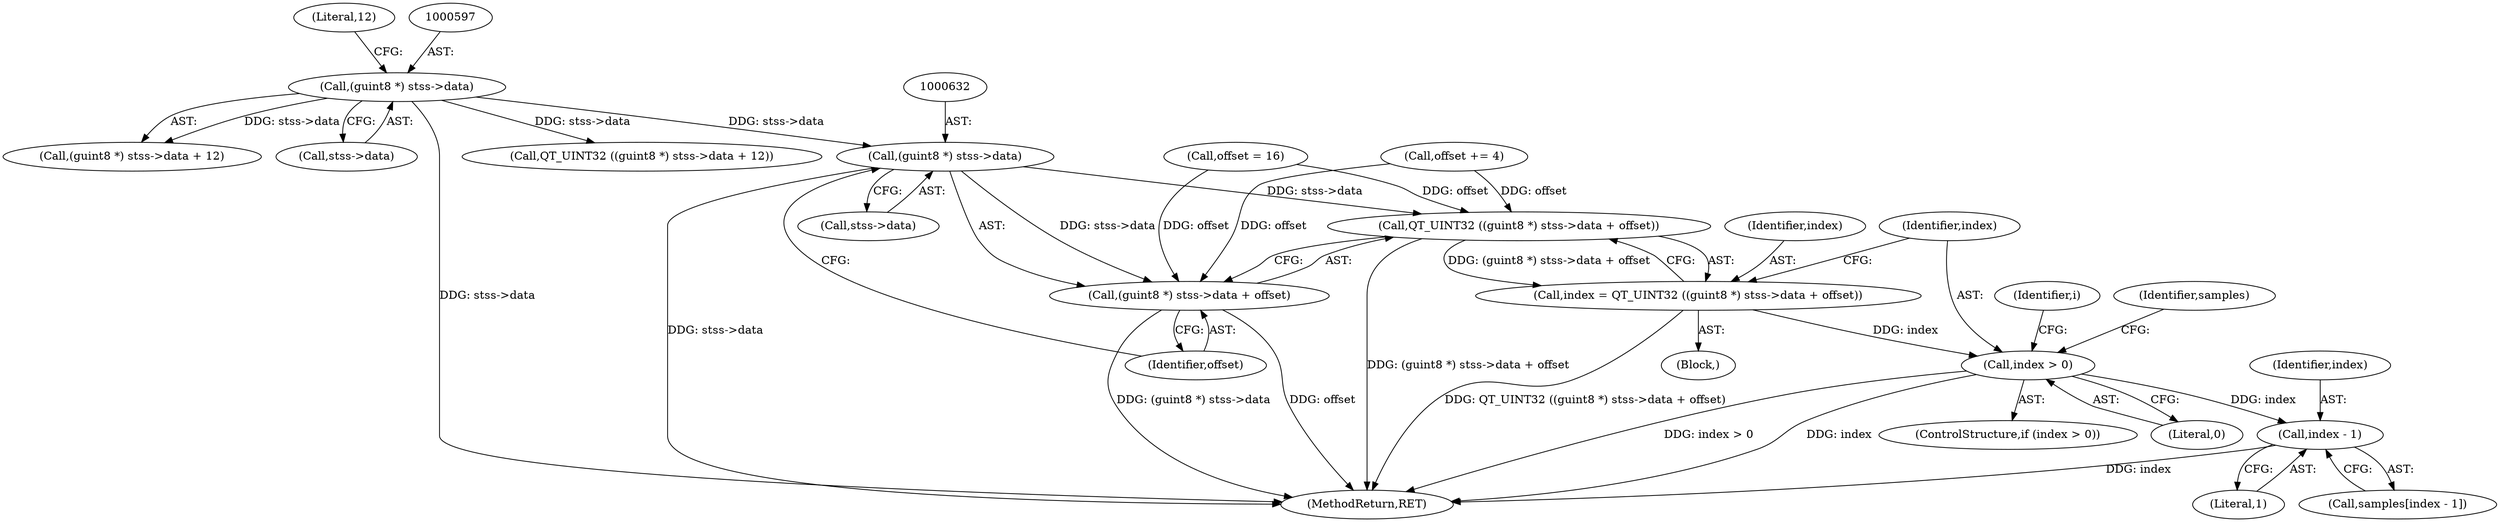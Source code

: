 digraph "0_gstreamer_bdc20b9baf13564d9a061343416395f8f9a92b53@pointer" {
"1000631" [label="(Call,(guint8 *) stss->data)"];
"1000596" [label="(Call,(guint8 *) stss->data)"];
"1000629" [label="(Call,QT_UINT32 ((guint8 *) stss->data + offset))"];
"1000627" [label="(Call,index = QT_UINT32 ((guint8 *) stss->data + offset))"];
"1000638" [label="(Call,index > 0)"];
"1000646" [label="(Call,index - 1)"];
"1000630" [label="(Call,(guint8 *) stss->data + offset)"];
"1000630" [label="(Call,(guint8 *) stss->data + offset)"];
"1000595" [label="(Call,(guint8 *) stss->data + 12)"];
"1000627" [label="(Call,index = QT_UINT32 ((guint8 *) stss->data + offset))"];
"1000601" [label="(Literal,12)"];
"1000598" [label="(Call,stss->data)"];
"1000644" [label="(Call,samples[index - 1])"];
"1000651" [label="(Call,offset += 4)"];
"1000645" [label="(Identifier,samples)"];
"1000636" [label="(Identifier,offset)"];
"1000639" [label="(Identifier,index)"];
"1000628" [label="(Identifier,index)"];
"1001044" [label="(MethodReturn,RET)"];
"1000647" [label="(Identifier,index)"];
"1000648" [label="(Literal,1)"];
"1000625" [label="(Identifier,i)"];
"1000614" [label="(Call,offset = 16)"];
"1000633" [label="(Call,stss->data)"];
"1000631" [label="(Call,(guint8 *) stss->data)"];
"1000637" [label="(ControlStructure,if (index > 0))"];
"1000626" [label="(Block,)"];
"1000638" [label="(Call,index > 0)"];
"1000596" [label="(Call,(guint8 *) stss->data)"];
"1000594" [label="(Call,QT_UINT32 ((guint8 *) stss->data + 12))"];
"1000640" [label="(Literal,0)"];
"1000629" [label="(Call,QT_UINT32 ((guint8 *) stss->data + offset))"];
"1000646" [label="(Call,index - 1)"];
"1000631" -> "1000630"  [label="AST: "];
"1000631" -> "1000633"  [label="CFG: "];
"1000632" -> "1000631"  [label="AST: "];
"1000633" -> "1000631"  [label="AST: "];
"1000636" -> "1000631"  [label="CFG: "];
"1000631" -> "1001044"  [label="DDG: stss->data"];
"1000631" -> "1000629"  [label="DDG: stss->data"];
"1000631" -> "1000630"  [label="DDG: stss->data"];
"1000596" -> "1000631"  [label="DDG: stss->data"];
"1000596" -> "1000595"  [label="AST: "];
"1000596" -> "1000598"  [label="CFG: "];
"1000597" -> "1000596"  [label="AST: "];
"1000598" -> "1000596"  [label="AST: "];
"1000601" -> "1000596"  [label="CFG: "];
"1000596" -> "1001044"  [label="DDG: stss->data"];
"1000596" -> "1000594"  [label="DDG: stss->data"];
"1000596" -> "1000595"  [label="DDG: stss->data"];
"1000629" -> "1000627"  [label="AST: "];
"1000629" -> "1000630"  [label="CFG: "];
"1000630" -> "1000629"  [label="AST: "];
"1000627" -> "1000629"  [label="CFG: "];
"1000629" -> "1001044"  [label="DDG: (guint8 *) stss->data + offset"];
"1000629" -> "1000627"  [label="DDG: (guint8 *) stss->data + offset"];
"1000651" -> "1000629"  [label="DDG: offset"];
"1000614" -> "1000629"  [label="DDG: offset"];
"1000627" -> "1000626"  [label="AST: "];
"1000628" -> "1000627"  [label="AST: "];
"1000639" -> "1000627"  [label="CFG: "];
"1000627" -> "1001044"  [label="DDG: QT_UINT32 ((guint8 *) stss->data + offset)"];
"1000627" -> "1000638"  [label="DDG: index"];
"1000638" -> "1000637"  [label="AST: "];
"1000638" -> "1000640"  [label="CFG: "];
"1000639" -> "1000638"  [label="AST: "];
"1000640" -> "1000638"  [label="AST: "];
"1000645" -> "1000638"  [label="CFG: "];
"1000625" -> "1000638"  [label="CFG: "];
"1000638" -> "1001044"  [label="DDG: index > 0"];
"1000638" -> "1001044"  [label="DDG: index"];
"1000638" -> "1000646"  [label="DDG: index"];
"1000646" -> "1000644"  [label="AST: "];
"1000646" -> "1000648"  [label="CFG: "];
"1000647" -> "1000646"  [label="AST: "];
"1000648" -> "1000646"  [label="AST: "];
"1000644" -> "1000646"  [label="CFG: "];
"1000646" -> "1001044"  [label="DDG: index"];
"1000630" -> "1000636"  [label="CFG: "];
"1000636" -> "1000630"  [label="AST: "];
"1000630" -> "1001044"  [label="DDG: (guint8 *) stss->data"];
"1000630" -> "1001044"  [label="DDG: offset"];
"1000651" -> "1000630"  [label="DDG: offset"];
"1000614" -> "1000630"  [label="DDG: offset"];
}
